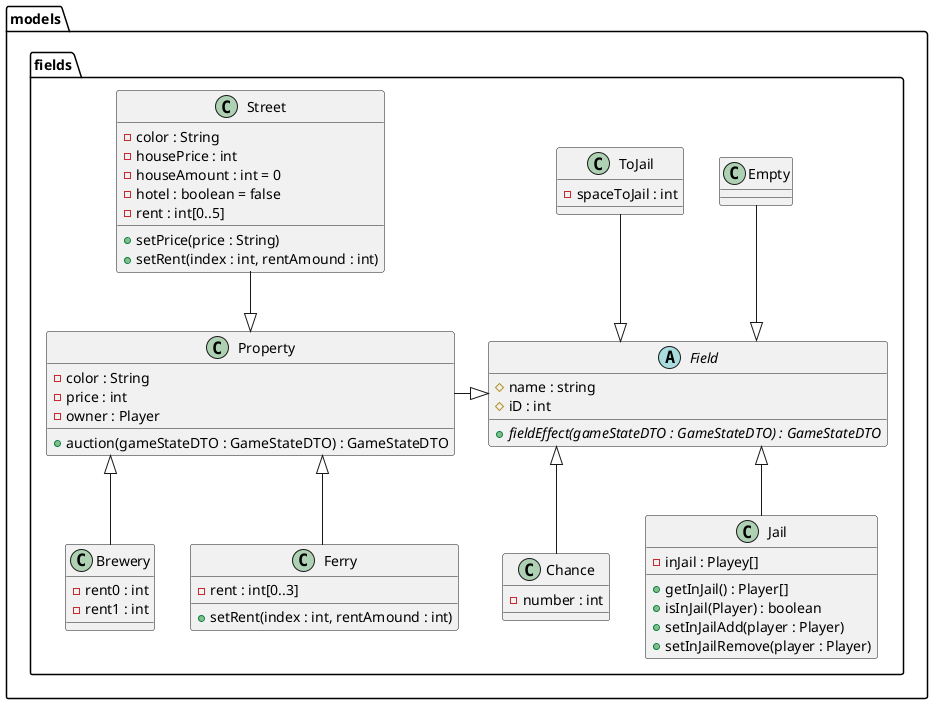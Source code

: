 @startuml
'https://plantuml.com/class-diagram
skinparam linetype ortho

package models.fields {
abstract Field {
 # name : string
 # iD : int
 + {abstract} fieldEffect(gameStateDTO : GameStateDTO) : GameStateDTO
}

class Property {
 - color : String
 - price : int
 - owner : Player
 + auction(gameStateDTO : GameStateDTO) : GameStateDTO
}
class Brewery {
 - rent0 : int
 - rent1 : int
}
class Ferry {
    - rent : int[0..3]

    + setRent(index : int, rentAmound : int)
}
class Street {
    - color : String
    - housePrice : int
    - houseAmount : int = 0
    - hotel : boolean = false
    - rent : int[0..5]

    + setPrice(price : String)
    + setRent(index : int, rentAmound : int)
}
class Empty{

}

class Chance {
- number : int
}

class Jail {
 - inJail : Playey[]
 + getInJail() : Player[]
 + isInJail(Player) : boolean
 + setInJailAdd(player : Player)
 + setInJailRemove(player : Player)
}

class ToJail {
 -spaceToJail : int
}



Field <|-left- Property
Property <|-up- Street
Property <|-down- Ferry
Property <|-down- Brewery
Field <|-- Chance
Field <|-- Jail
Field <|-up- ToJail
Field <|-up- Empty

}
@enduml